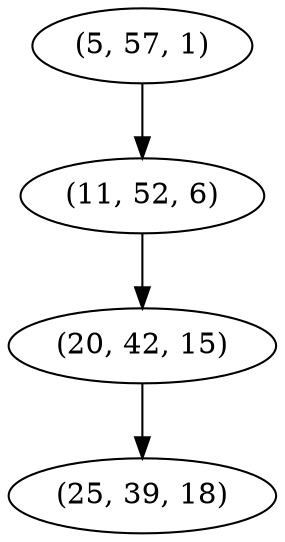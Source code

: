 digraph tree {
    "(5, 57, 1)";
    "(11, 52, 6)";
    "(20, 42, 15)";
    "(25, 39, 18)";
    "(5, 57, 1)" -> "(11, 52, 6)";
    "(11, 52, 6)" -> "(20, 42, 15)";
    "(20, 42, 15)" -> "(25, 39, 18)";
}
